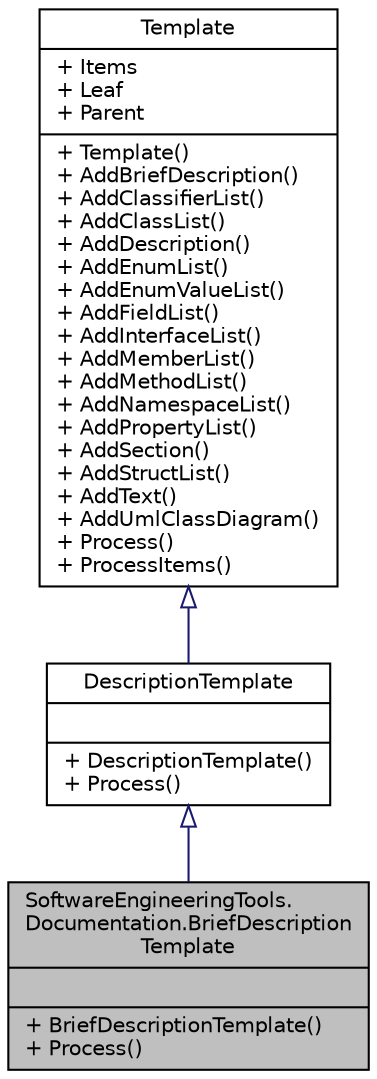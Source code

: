 digraph "SoftwareEngineeringTools.Documentation.BriefDescriptionTemplate"
{
  edge [fontname="Helvetica",fontsize="10",labelfontname="Helvetica",labelfontsize="10"];
  node [fontname="Helvetica",fontsize="10",shape=record];
  Node1 [label="{SoftwareEngineeringTools.\lDocumentation.BriefDescription\lTemplate\n||+ BriefDescriptionTemplate()\l+ Process()\l}",height=0.2,width=0.4,color="black", fillcolor="grey75", style="filled" fontcolor="black"];
  Node2 -> Node1 [dir="back",color="midnightblue",fontsize="10",style="solid",arrowtail="onormal",fontname="Helvetica"];
  Node2 [label="{DescriptionTemplate\n||+ DescriptionTemplate()\l+ Process()\l}",height=0.2,width=0.4,color="black", fillcolor="white", style="filled",URL="$class_software_engineering_tools_1_1_documentation_1_1_description_template.html"];
  Node3 -> Node2 [dir="back",color="midnightblue",fontsize="10",style="solid",arrowtail="onormal",fontname="Helvetica"];
  Node3 [label="{Template\n|+ Items\l+ Leaf\l+ Parent\l|+ Template()\l+ AddBriefDescription()\l+ AddClassifierList()\l+ AddClassList()\l+ AddDescription()\l+ AddEnumList()\l+ AddEnumValueList()\l+ AddFieldList()\l+ AddInterfaceList()\l+ AddMemberList()\l+ AddMethodList()\l+ AddNamespaceList()\l+ AddPropertyList()\l+ AddSection()\l+ AddStructList()\l+ AddText()\l+ AddUmlClassDiagram()\l+ Process()\l+ ProcessItems()\l}",height=0.2,width=0.4,color="black", fillcolor="white", style="filled",URL="$class_software_engineering_tools_1_1_documentation_1_1_template.html"];
}
